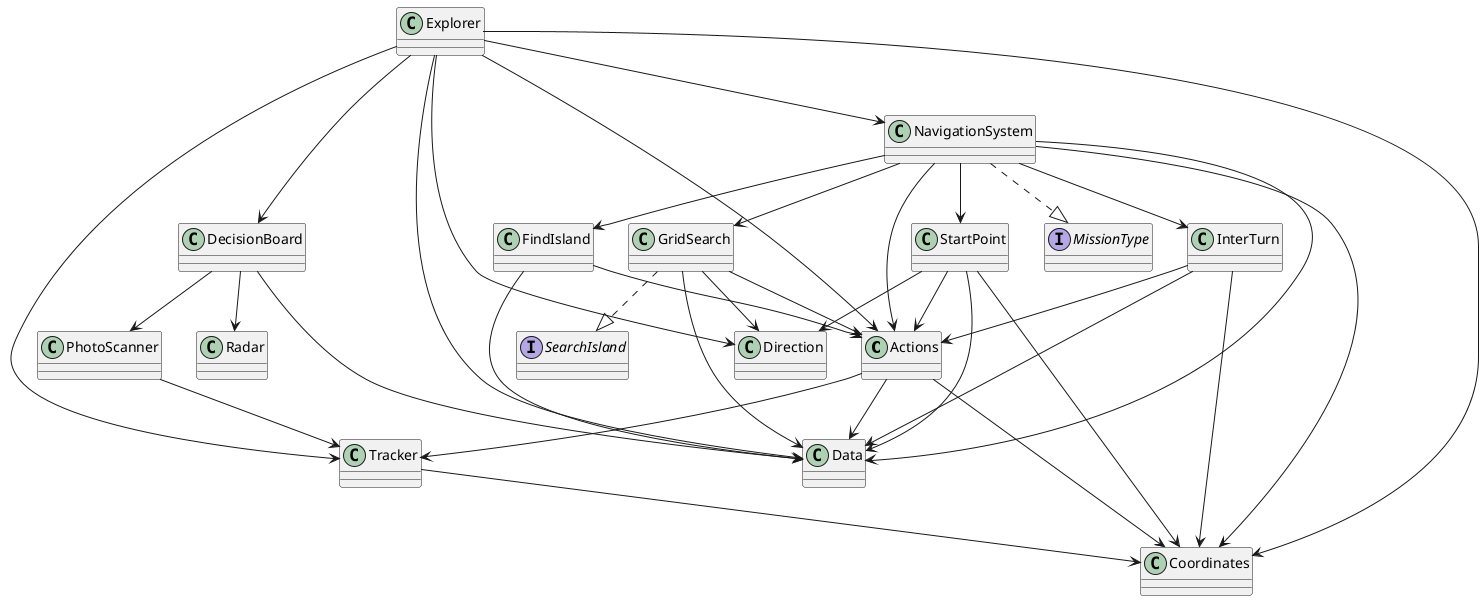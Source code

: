 @startuml "Hello world"
class Actions {
    }

class Data {

}

class DecisionBoard{

}
class Explorer {
}


class Coordinates {

 }

class Direction {
}

    class FindIsland {
}

class GridSearch {
    }

class InterTurn {
}

interface MissionType {
    }

class NavigationSystem {

}


class PhotoScanner {
}

class Radar {
}

interface SearchIsland {
}

class StartPoint {
   
}
 

Explorer-->Direction
Explorer-->Tracker
Explorer-->Actions
Explorer--> Coordinates
Explorer-->Data
Explorer-->DecisionBoard
Explorer-->NavigationSystem


Actions-->Coordinates
Actions-->Tracker
Actions-->Data

DecisionBoard-->Data
DecisionBoard-->PhotoScanner
DecisionBoard-->Radar

FindIsland-->Data
FindIsland-->Actions

GridSearch ..|> SearchIsland
GridSearch--> Actions
GridSearch--> Direction
GridSearch--> Data

InterTurn-->Data
InterTurn-->Coordinates
InterTurn-->Actions

NavigationSystem ..|> MissionType
NavigationSystem--> FindIsland
NavigationSystem--> GridSearch
NavigationSystem--> InterTurn
NavigationSystem--> StartPoint
NavigationSystem--> Data
NavigationSystem--> Coordinates
NavigationSystem--> Actions

PhotoScanner--> Tracker

StartPoint-->Actions
StartPoint-->Coordinates
StartPoint-->Direction
StartPoint-->Data

Tracker-->Coordinates
@enduml